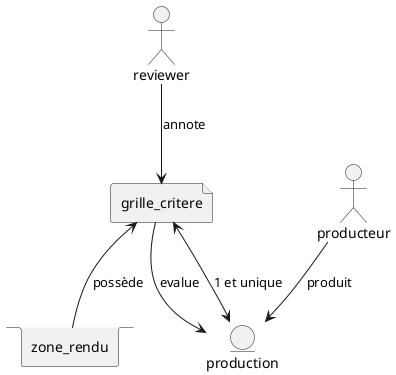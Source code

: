 @startuml

actor reviewer
actor producteur

stack zone_rendu
file grille_critere
entity production

producteur --> production : produit
reviewer --> grille_critere : annote
grille_critere --> production : evalue
grille_critere <--> production : 1 et unique
grille_critere <-- zone_rendu : possède


@enduml